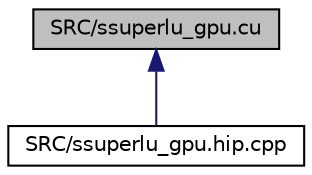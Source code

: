 digraph "SRC/ssuperlu_gpu.cu"
{
 // LATEX_PDF_SIZE
  edge [fontname="Helvetica",fontsize="10",labelfontname="Helvetica",labelfontsize="10"];
  node [fontname="Helvetica",fontsize="10",shape=record];
  Node1 [label="SRC/ssuperlu_gpu.cu",height=0.2,width=0.4,color="black", fillcolor="grey75", style="filled", fontcolor="black",tooltip=" "];
  Node1 -> Node2 [dir="back",color="midnightblue",fontsize="10",style="solid",fontname="Helvetica"];
  Node2 [label="SRC/ssuperlu_gpu.hip.cpp",height=0.2,width=0.4,color="black", fillcolor="white", style="filled",URL="$ssuperlu__gpu_8hip_8cpp.html",tooltip=" "];
}
